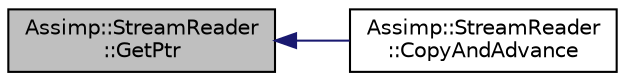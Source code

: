 digraph "Assimp::StreamReader::GetPtr"
{
  edge [fontname="Helvetica",fontsize="10",labelfontname="Helvetica",labelfontsize="10"];
  node [fontname="Helvetica",fontsize="10",shape=record];
  rankdir="LR";
  Node1 [label="Assimp::StreamReader\l::GetPtr",height=0.2,width=0.4,color="black", fillcolor="grey75", style="filled", fontcolor="black"];
  Node1 -> Node2 [dir="back",color="midnightblue",fontsize="10",style="solid",fontname="Helvetica"];
  Node2 [label="Assimp::StreamReader\l::CopyAndAdvance",height=0.2,width=0.4,color="black", fillcolor="white", style="filled",URL="$singleton_assimp_1_1_stream_reader.html#a1f2f70172ac9209ff4b460b751676f0b"];
}
